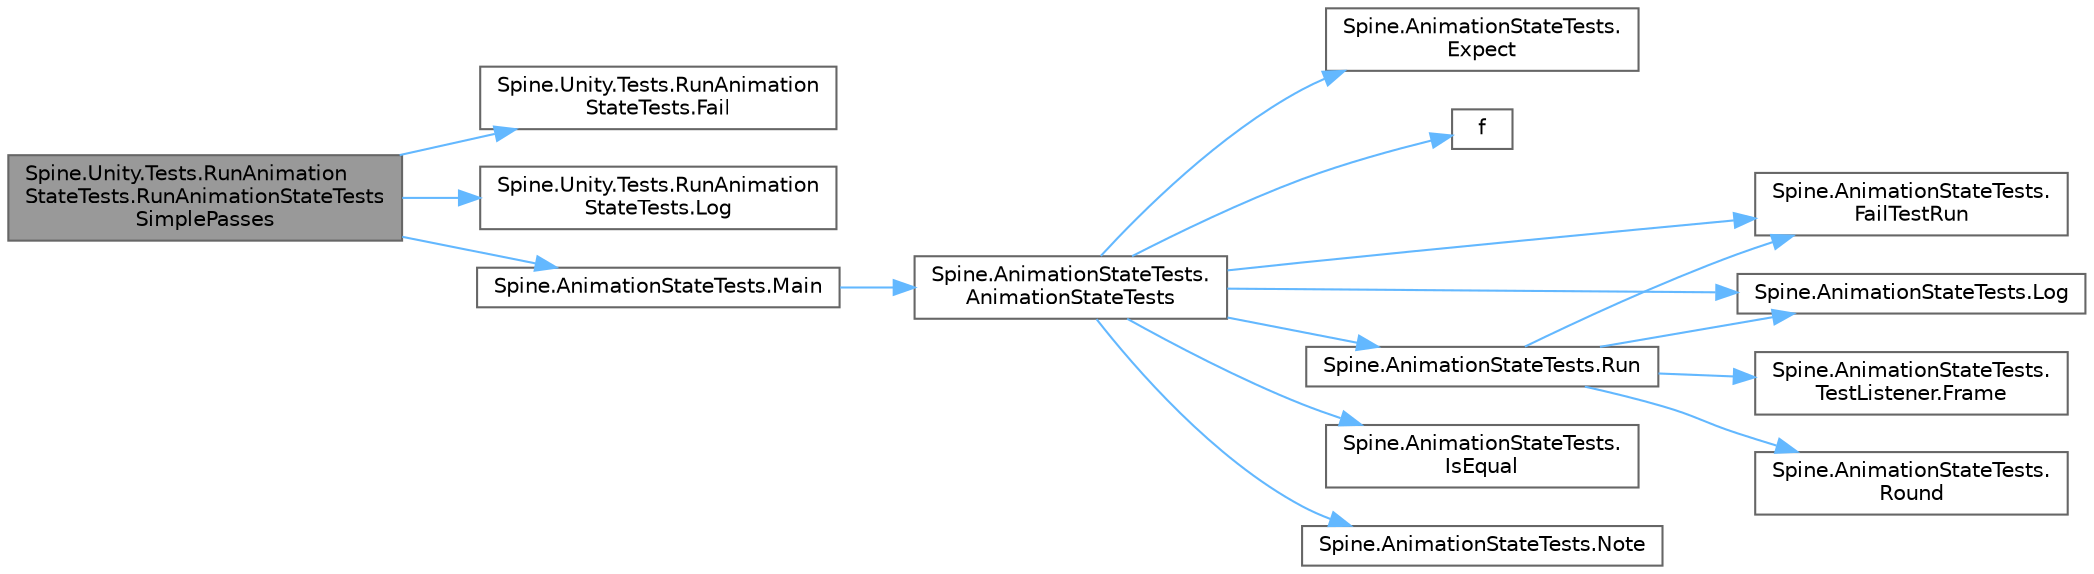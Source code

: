 digraph "Spine.Unity.Tests.RunAnimationStateTests.RunAnimationStateTestsSimplePasses"
{
 // LATEX_PDF_SIZE
  bgcolor="transparent";
  edge [fontname=Helvetica,fontsize=10,labelfontname=Helvetica,labelfontsize=10];
  node [fontname=Helvetica,fontsize=10,shape=box,height=0.2,width=0.4];
  rankdir="LR";
  Node1 [id="Node000001",label="Spine.Unity.Tests.RunAnimation\lStateTests.RunAnimationStateTests\lSimplePasses",height=0.2,width=0.4,color="gray40", fillcolor="grey60", style="filled", fontcolor="black",tooltip=" "];
  Node1 -> Node2 [id="edge16_Node000001_Node000002",color="steelblue1",style="solid",tooltip=" "];
  Node2 [id="Node000002",label="Spine.Unity.Tests.RunAnimation\lStateTests.Fail",height=0.2,width=0.4,color="grey40", fillcolor="white", style="filled",URL="$class_spine_1_1_unity_1_1_tests_1_1_run_animation_state_tests.html#a2c36836fd9c806d26b5f921826689667",tooltip=" "];
  Node1 -> Node3 [id="edge17_Node000001_Node000003",color="steelblue1",style="solid",tooltip=" "];
  Node3 [id="Node000003",label="Spine.Unity.Tests.RunAnimation\lStateTests.Log",height=0.2,width=0.4,color="grey40", fillcolor="white", style="filled",URL="$class_spine_1_1_unity_1_1_tests_1_1_run_animation_state_tests.html#a758250bbe549c859a90c98adf0275fce",tooltip=" "];
  Node1 -> Node4 [id="edge18_Node000001_Node000004",color="steelblue1",style="solid",tooltip=" "];
  Node4 [id="Node000004",label="Spine.AnimationStateTests.Main",height=0.2,width=0.4,color="grey40", fillcolor="white", style="filled",URL="$class_spine_1_1_animation_state_tests.html#a5ecc11fd65b641c753ecb835b79235c1",tooltip=" "];
  Node4 -> Node5 [id="edge19_Node000004_Node000005",color="steelblue1",style="solid",tooltip=" "];
  Node5 [id="Node000005",label="Spine.AnimationStateTests.\lAnimationStateTests",height=0.2,width=0.4,color="grey40", fillcolor="white", style="filled",URL="$class_spine_1_1_animation_state_tests.html#aa4de4a7e25b676b799b640579bd84c3d",tooltip=" "];
  Node5 -> Node6 [id="edge20_Node000005_Node000006",color="steelblue1",style="solid",tooltip=" "];
  Node6 [id="Node000006",label="Spine.AnimationStateTests.\lExpect",height=0.2,width=0.4,color="grey40", fillcolor="white", style="filled",URL="$class_spine_1_1_animation_state_tests.html#a4193c4f84ba5411b35a21a4d763336f7",tooltip=" "];
  Node5 -> Node7 [id="edge21_Node000005_Node000007",color="steelblue1",style="solid",tooltip=" "];
  Node7 [id="Node000007",label="f",height=0.2,width=0.4,color="grey40", fillcolor="white", style="filled",URL="$cxx11__tensor__map_8cpp.html#a7f507fea02198f6cb81c86640c7b1a4e",tooltip=" "];
  Node5 -> Node8 [id="edge22_Node000005_Node000008",color="steelblue1",style="solid",tooltip=" "];
  Node8 [id="Node000008",label="Spine.AnimationStateTests.\lFailTestRun",height=0.2,width=0.4,color="grey40", fillcolor="white", style="filled",URL="$class_spine_1_1_animation_state_tests.html#af2d9a1304d2dc91cd6fb1eab78cf8694",tooltip=" "];
  Node5 -> Node9 [id="edge23_Node000005_Node000009",color="steelblue1",style="solid",tooltip=" "];
  Node9 [id="Node000009",label="Spine.AnimationStateTests.\lIsEqual",height=0.2,width=0.4,color="grey40", fillcolor="white", style="filled",URL="$class_spine_1_1_animation_state_tests.html#aeb03ffb96631327ba84cccc8f3db36a9",tooltip=" "];
  Node5 -> Node10 [id="edge24_Node000005_Node000010",color="steelblue1",style="solid",tooltip=" "];
  Node10 [id="Node000010",label="Spine.AnimationStateTests.Log",height=0.2,width=0.4,color="grey40", fillcolor="white", style="filled",URL="$class_spine_1_1_animation_state_tests.html#af1b467a1323f7f0dee5661140660fc4e",tooltip=" "];
  Node5 -> Node11 [id="edge25_Node000005_Node000011",color="steelblue1",style="solid",tooltip=" "];
  Node11 [id="Node000011",label="Spine.AnimationStateTests.Note",height=0.2,width=0.4,color="grey40", fillcolor="white", style="filled",URL="$class_spine_1_1_animation_state_tests.html#a207dce4391587e4308ea8eb3a7fcdd69",tooltip=" "];
  Node5 -> Node12 [id="edge26_Node000005_Node000012",color="steelblue1",style="solid",tooltip=" "];
  Node12 [id="Node000012",label="Spine.AnimationStateTests.Run",height=0.2,width=0.4,color="grey40", fillcolor="white", style="filled",URL="$class_spine_1_1_animation_state_tests.html#aad6fd627b263193883831c9d1bbdb056",tooltip=" "];
  Node12 -> Node8 [id="edge27_Node000012_Node000008",color="steelblue1",style="solid",tooltip=" "];
  Node12 -> Node13 [id="edge28_Node000012_Node000013",color="steelblue1",style="solid",tooltip=" "];
  Node13 [id="Node000013",label="Spine.AnimationStateTests.\lTestListener.Frame",height=0.2,width=0.4,color="grey40", fillcolor="white", style="filled",URL="$class_spine_1_1_animation_state_tests_1_1_test_listener.html#a08351fdb539082206d8dd2c9b89b94e3",tooltip=" "];
  Node12 -> Node10 [id="edge29_Node000012_Node000010",color="steelblue1",style="solid",tooltip=" "];
  Node12 -> Node14 [id="edge30_Node000012_Node000014",color="steelblue1",style="solid",tooltip=" "];
  Node14 [id="Node000014",label="Spine.AnimationStateTests.\lRound",height=0.2,width=0.4,color="grey40", fillcolor="white", style="filled",URL="$class_spine_1_1_animation_state_tests.html#a61c13c50ae50ee272919cb1a0b1cd9c1",tooltip=" "];
}
